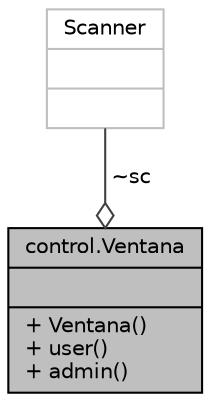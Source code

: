 digraph "control.Ventana"
{
 // LATEX_PDF_SIZE
  edge [fontname="Helvetica",fontsize="10",labelfontname="Helvetica",labelfontsize="10"];
  node [fontname="Helvetica",fontsize="10",shape=record];
  Node1 [label="{control.Ventana\n||+ Ventana()\l+ user()\l+ admin()\l}",height=0.2,width=0.4,color="black", fillcolor="grey75", style="filled", fontcolor="black",tooltip=" "];
  Node2 -> Node1 [color="grey25",fontsize="10",style="solid",label=" ~sc" ,arrowhead="odiamond",fontname="Helvetica"];
  Node2 [label="{Scanner\n||}",height=0.2,width=0.4,color="grey75", fillcolor="white", style="filled",tooltip=" "];
}
